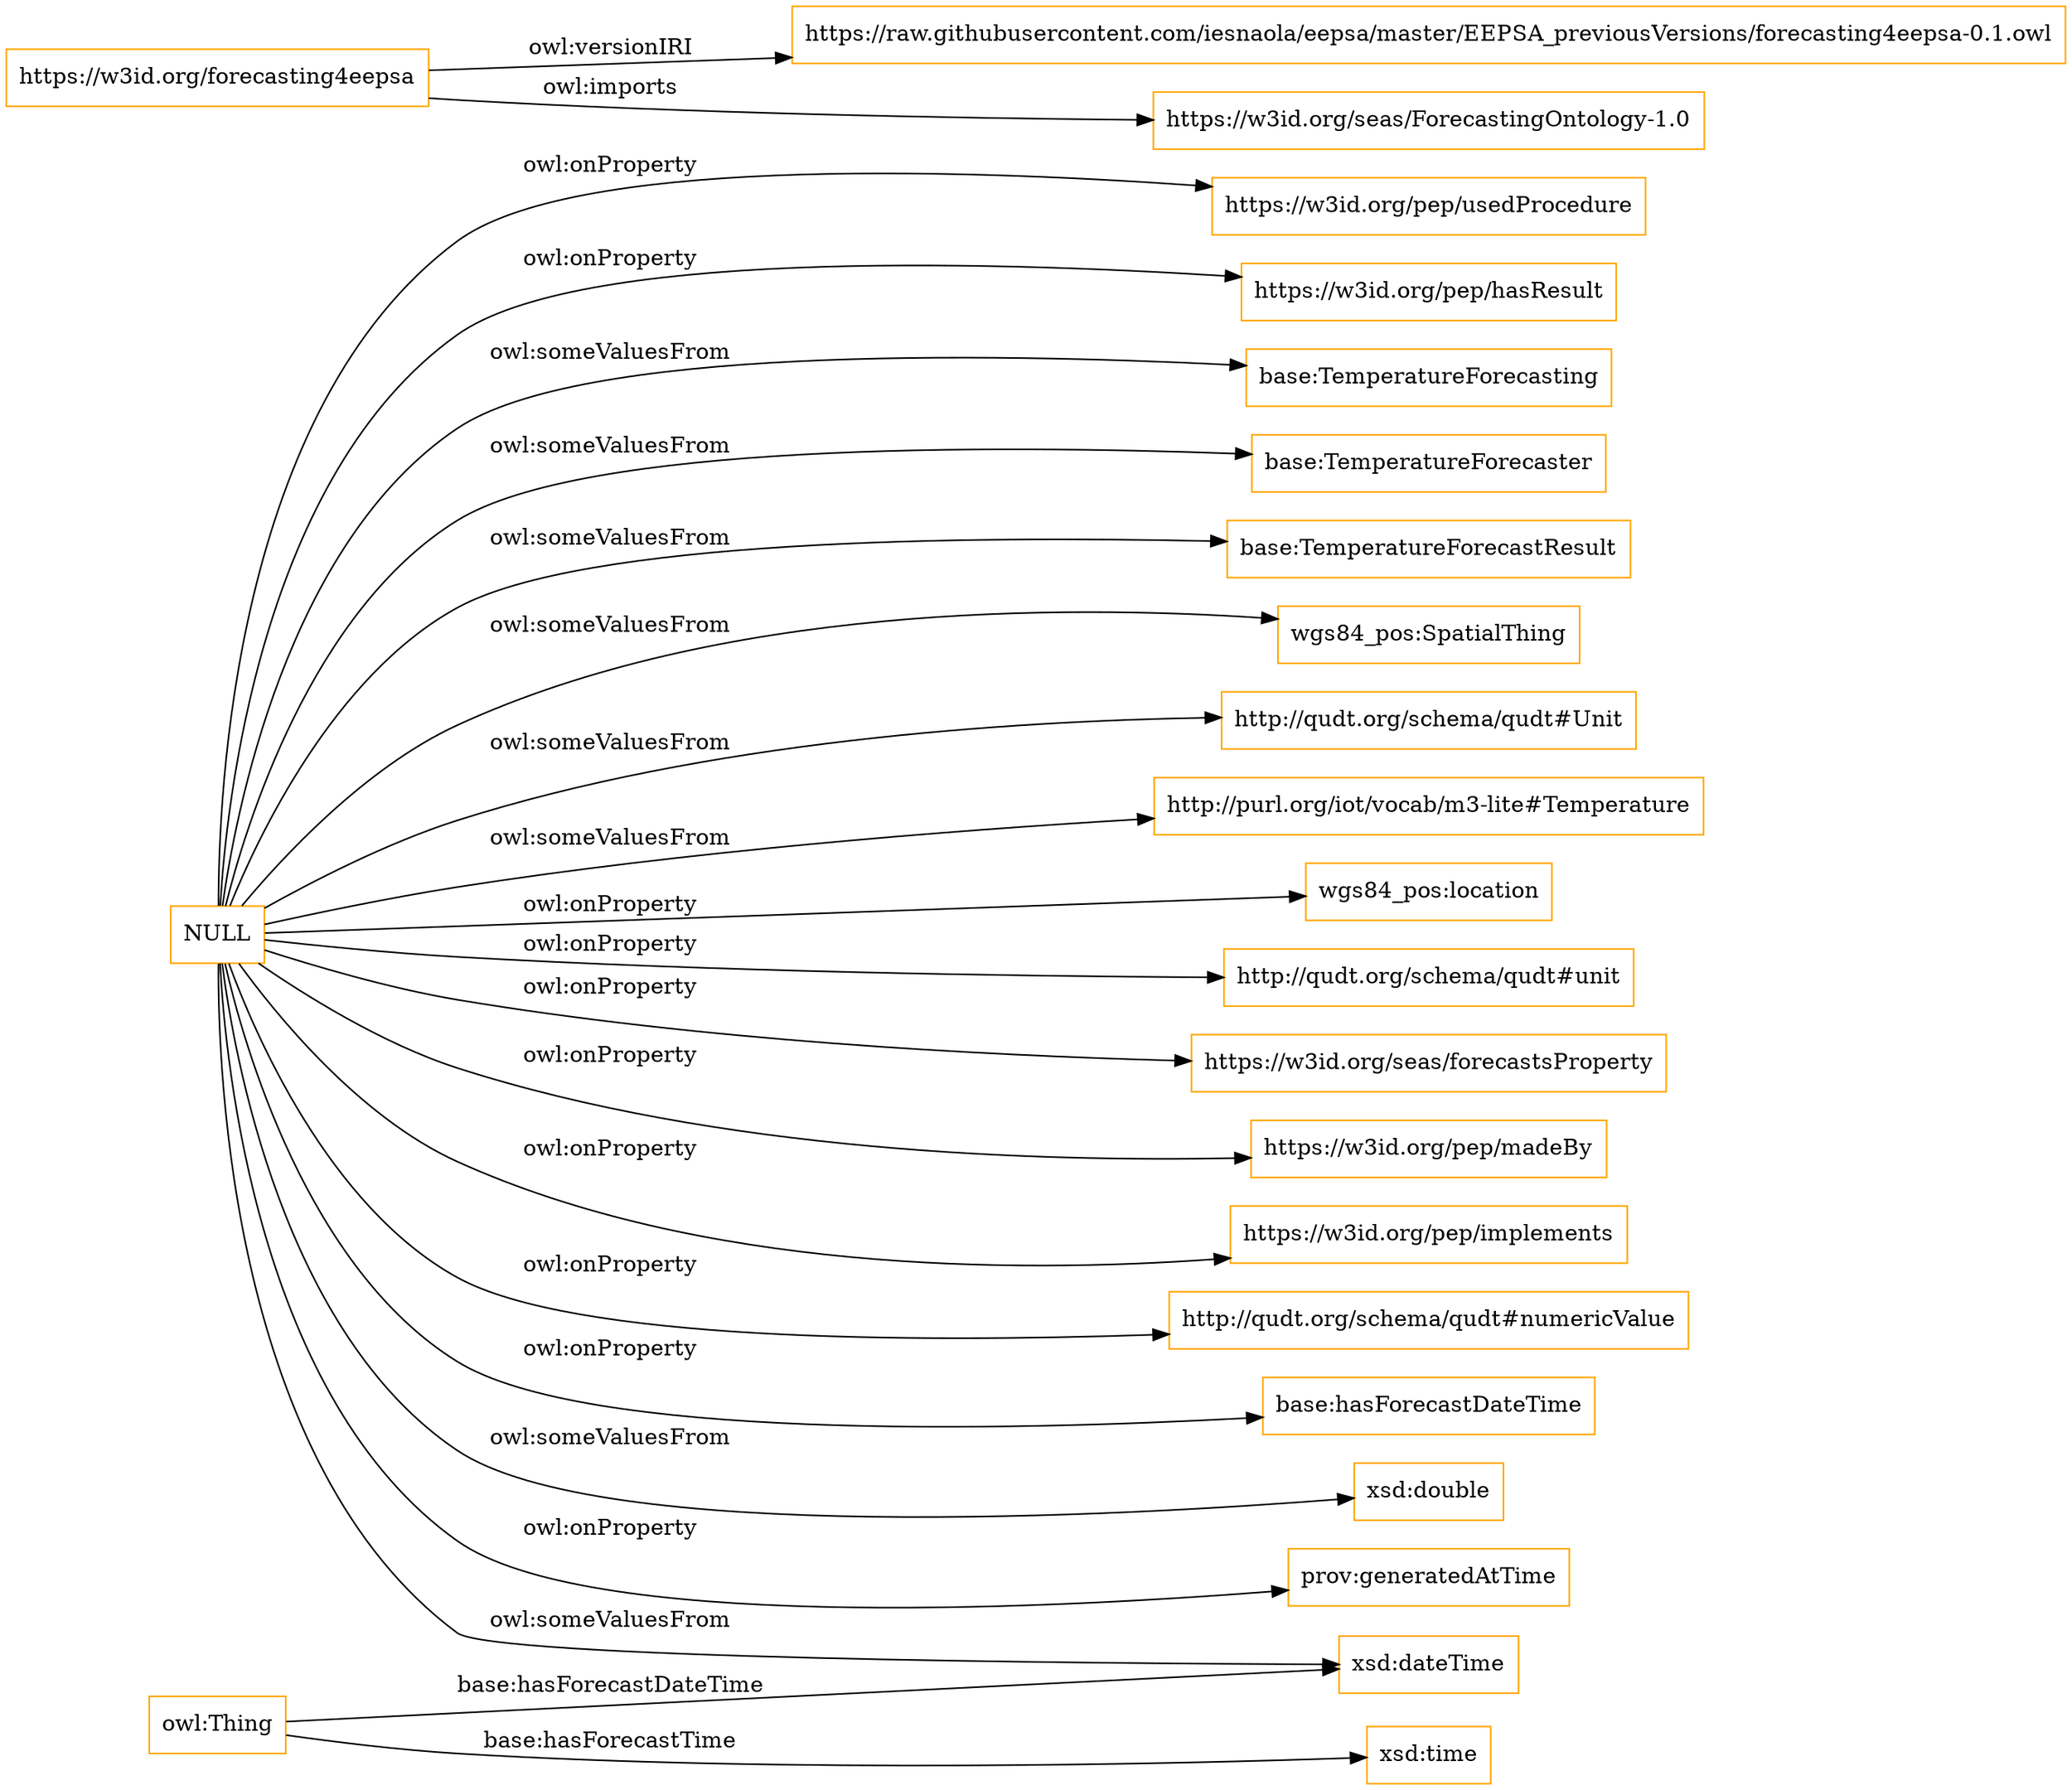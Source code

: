 digraph ar2dtool_diagram { 
rankdir=LR;
size="1501"
node [shape = rectangle, color="orange"]; "base:TemperatureForecasting" "base:TemperatureForecaster" "base:TemperatureForecastResult" "wgs84_pos:SpatialThing" "http://qudt.org/schema/qudt#Unit" "http://purl.org/iot/vocab/m3-lite#Temperature" ; /*classes style*/
	"NULL" -> "wgs84_pos:location" [ label = "owl:onProperty" ];
	"NULL" -> "http://qudt.org/schema/qudt#unit" [ label = "owl:onProperty" ];
	"NULL" -> "https://w3id.org/seas/forecastsProperty" [ label = "owl:onProperty" ];
	"NULL" -> "base:TemperatureForecastResult" [ label = "owl:someValuesFrom" ];
	"NULL" -> "https://w3id.org/pep/madeBy" [ label = "owl:onProperty" ];
	"NULL" -> "https://w3id.org/pep/implements" [ label = "owl:onProperty" ];
	"NULL" -> "wgs84_pos:SpatialThing" [ label = "owl:someValuesFrom" ];
	"NULL" -> "http://qudt.org/schema/qudt#numericValue" [ label = "owl:onProperty" ];
	"NULL" -> "base:TemperatureForecasting" [ label = "owl:someValuesFrom" ];
	"NULL" -> "base:hasForecastDateTime" [ label = "owl:onProperty" ];
	"NULL" -> "xsd:double" [ label = "owl:someValuesFrom" ];
	"NULL" -> "xsd:dateTime" [ label = "owl:someValuesFrom" ];
	"NULL" -> "http://purl.org/iot/vocab/m3-lite#Temperature" [ label = "owl:someValuesFrom" ];
	"NULL" -> "http://qudt.org/schema/qudt#Unit" [ label = "owl:someValuesFrom" ];
	"NULL" -> "prov:generatedAtTime" [ label = "owl:onProperty" ];
	"NULL" -> "https://w3id.org/pep/usedProcedure" [ label = "owl:onProperty" ];
	"NULL" -> "https://w3id.org/pep/hasResult" [ label = "owl:onProperty" ];
	"NULL" -> "base:TemperatureForecaster" [ label = "owl:someValuesFrom" ];
	"https://w3id.org/forecasting4eepsa" -> "https://raw.githubusercontent.com/iesnaola/eepsa/master/EEPSA_previousVersions/forecasting4eepsa-0.1.owl" [ label = "owl:versionIRI" ];
	"https://w3id.org/forecasting4eepsa" -> "https://w3id.org/seas/ForecastingOntology-1.0" [ label = "owl:imports" ];
	"owl:Thing" -> "xsd:dateTime" [ label = "base:hasForecastDateTime" ];
	"owl:Thing" -> "xsd:time" [ label = "base:hasForecastTime" ];

}
